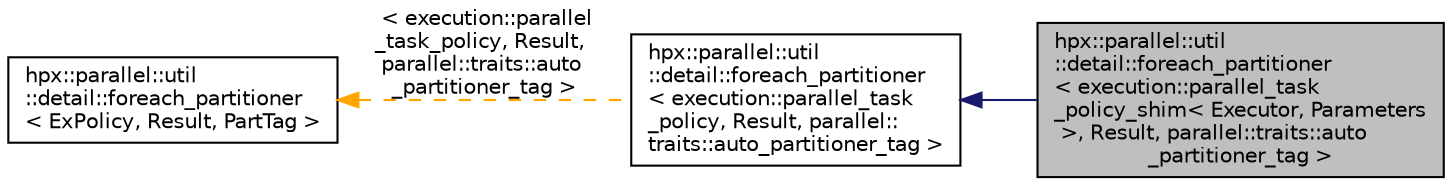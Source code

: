 digraph "hpx::parallel::util::detail::foreach_partitioner&lt; execution::parallel_task_policy_shim&lt; Executor, Parameters &gt;, Result, parallel::traits::auto_partitioner_tag &gt;"
{
  edge [fontname="Helvetica",fontsize="10",labelfontname="Helvetica",labelfontsize="10"];
  node [fontname="Helvetica",fontsize="10",shape=record];
  rankdir="LR";
  Node3 [label="hpx::parallel::util\l::detail::foreach_partitioner\l\< execution::parallel_task\l_policy_shim\< Executor, Parameters\l \>, Result, parallel::traits::auto\l_partitioner_tag \>",height=0.2,width=0.4,color="black", fillcolor="grey75", style="filled", fontcolor="black"];
  Node4 -> Node3 [dir="back",color="midnightblue",fontsize="10",style="solid",fontname="Helvetica"];
  Node4 [label="hpx::parallel::util\l::detail::foreach_partitioner\l\< execution::parallel_task\l_policy, Result, parallel::\ltraits::auto_partitioner_tag \>",height=0.2,width=0.4,color="black", fillcolor="white", style="filled",URL="$d7/dcc/structhpx_1_1parallel_1_1util_1_1detail_1_1foreach__partitioner.html"];
  Node5 -> Node4 [dir="back",color="orange",fontsize="10",style="dashed",label=" \< execution::parallel\l_task_policy, Result,\l parallel::traits::auto\l_partitioner_tag \>" ,fontname="Helvetica"];
  Node5 [label="hpx::parallel::util\l::detail::foreach_partitioner\l\< ExPolicy, Result, PartTag \>",height=0.2,width=0.4,color="black", fillcolor="white", style="filled",URL="$d7/dcc/structhpx_1_1parallel_1_1util_1_1detail_1_1foreach__partitioner.html"];
}
